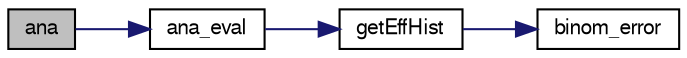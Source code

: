 digraph "ana"
{
  bgcolor="transparent";
  edge [fontname="FreeSans",fontsize="10",labelfontname="FreeSans",labelfontsize="10"];
  node [fontname="FreeSans",fontsize="10",shape=record];
  rankdir="LR";
  Node1 [label="ana",height=0.2,width=0.4,color="black", fillcolor="grey75", style="filled" fontcolor="black"];
  Node1 -> Node2 [color="midnightblue",fontsize="10",style="solid",fontname="FreeSans"];
  Node2 [label="ana_eval",height=0.2,width=0.4,color="black",URL="$d2/d64/SimChainDev_2ana_8C.html#aab5364823f2b5397bed0ef032f2f9196"];
  Node2 -> Node3 [color="midnightblue",fontsize="10",style="solid",fontname="FreeSans"];
  Node3 [label="getEffHist",height=0.2,width=0.4,color="black",URL="$d5/de9/E1039Shielding_2ana_8C.html#a68f99920be96fd675894490fd64e9a37"];
  Node3 -> Node4 [color="midnightblue",fontsize="10",style="solid",fontname="FreeSans"];
  Node4 [label="binom_error",height=0.2,width=0.4,color="black",URL="$d5/de9/E1039Shielding_2ana_8C.html#aad19f100cc413c221a6f2604b5e57873"];
}
